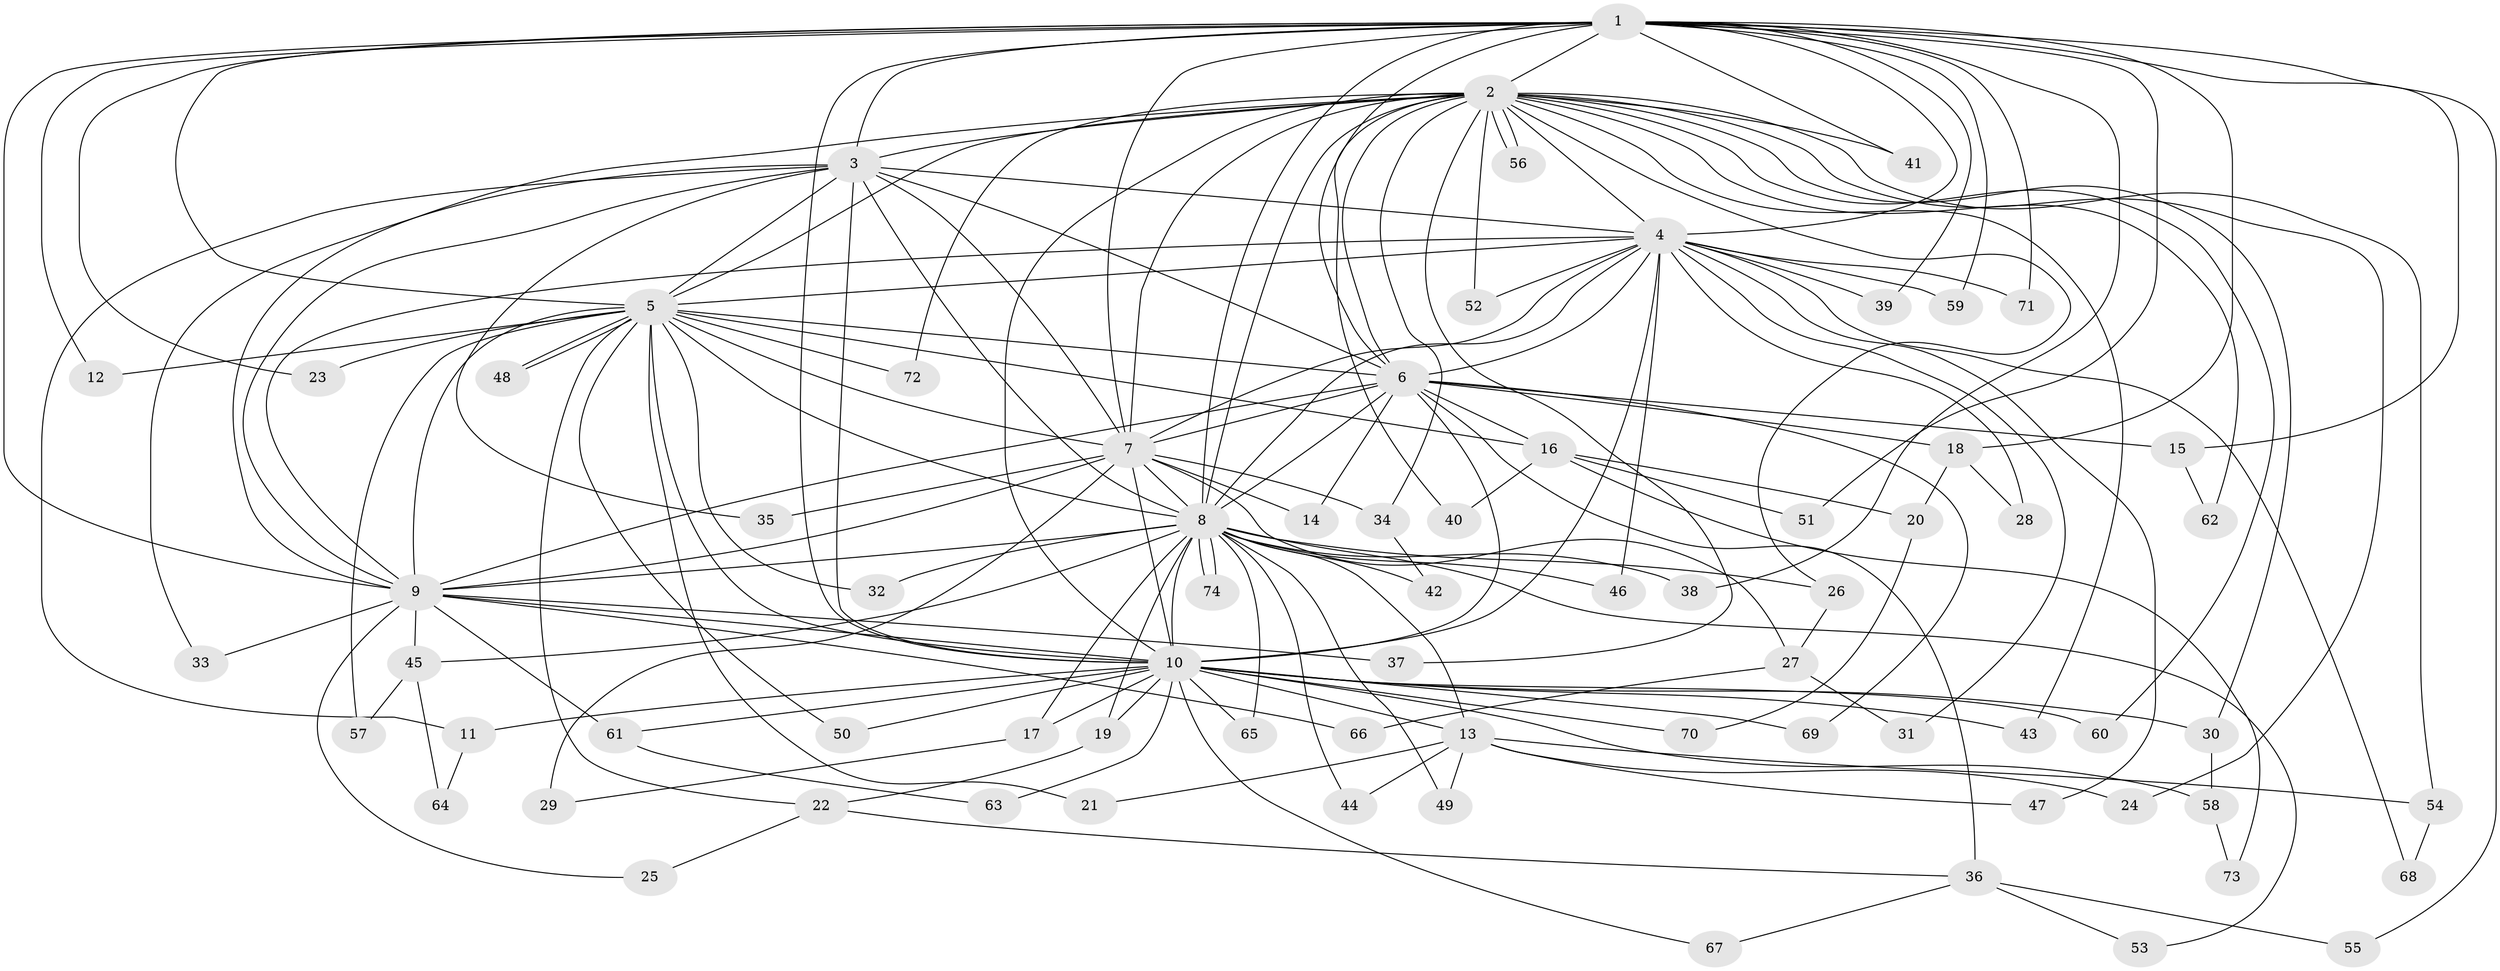 // Generated by graph-tools (version 1.1) at 2025/25/03/09/25 03:25:38]
// undirected, 74 vertices, 173 edges
graph export_dot {
graph [start="1"]
  node [color=gray90,style=filled];
  1;
  2;
  3;
  4;
  5;
  6;
  7;
  8;
  9;
  10;
  11;
  12;
  13;
  14;
  15;
  16;
  17;
  18;
  19;
  20;
  21;
  22;
  23;
  24;
  25;
  26;
  27;
  28;
  29;
  30;
  31;
  32;
  33;
  34;
  35;
  36;
  37;
  38;
  39;
  40;
  41;
  42;
  43;
  44;
  45;
  46;
  47;
  48;
  49;
  50;
  51;
  52;
  53;
  54;
  55;
  56;
  57;
  58;
  59;
  60;
  61;
  62;
  63;
  64;
  65;
  66;
  67;
  68;
  69;
  70;
  71;
  72;
  73;
  74;
  1 -- 2;
  1 -- 3;
  1 -- 4;
  1 -- 5;
  1 -- 6;
  1 -- 7;
  1 -- 8;
  1 -- 9;
  1 -- 10;
  1 -- 12;
  1 -- 15;
  1 -- 18;
  1 -- 23;
  1 -- 38;
  1 -- 39;
  1 -- 41;
  1 -- 51;
  1 -- 55;
  1 -- 59;
  1 -- 71;
  2 -- 3;
  2 -- 4;
  2 -- 5;
  2 -- 6;
  2 -- 7;
  2 -- 8;
  2 -- 9;
  2 -- 10;
  2 -- 24;
  2 -- 26;
  2 -- 30;
  2 -- 34;
  2 -- 37;
  2 -- 40;
  2 -- 41;
  2 -- 43;
  2 -- 52;
  2 -- 54;
  2 -- 56;
  2 -- 56;
  2 -- 60;
  2 -- 62;
  2 -- 72;
  3 -- 4;
  3 -- 5;
  3 -- 6;
  3 -- 7;
  3 -- 8;
  3 -- 9;
  3 -- 10;
  3 -- 11;
  3 -- 33;
  3 -- 35;
  4 -- 5;
  4 -- 6;
  4 -- 7;
  4 -- 8;
  4 -- 9;
  4 -- 10;
  4 -- 28;
  4 -- 31;
  4 -- 39;
  4 -- 46;
  4 -- 47;
  4 -- 52;
  4 -- 59;
  4 -- 68;
  4 -- 71;
  5 -- 6;
  5 -- 7;
  5 -- 8;
  5 -- 9;
  5 -- 10;
  5 -- 12;
  5 -- 16;
  5 -- 21;
  5 -- 22;
  5 -- 23;
  5 -- 32;
  5 -- 48;
  5 -- 48;
  5 -- 50;
  5 -- 57;
  5 -- 72;
  6 -- 7;
  6 -- 8;
  6 -- 9;
  6 -- 10;
  6 -- 14;
  6 -- 15;
  6 -- 16;
  6 -- 18;
  6 -- 36;
  6 -- 69;
  7 -- 8;
  7 -- 9;
  7 -- 10;
  7 -- 14;
  7 -- 27;
  7 -- 29;
  7 -- 34;
  7 -- 35;
  8 -- 9;
  8 -- 10;
  8 -- 13;
  8 -- 17;
  8 -- 19;
  8 -- 26;
  8 -- 32;
  8 -- 38;
  8 -- 42;
  8 -- 44;
  8 -- 45;
  8 -- 46;
  8 -- 49;
  8 -- 53;
  8 -- 65;
  8 -- 74;
  8 -- 74;
  9 -- 10;
  9 -- 25;
  9 -- 33;
  9 -- 37;
  9 -- 45;
  9 -- 61;
  9 -- 66;
  10 -- 11;
  10 -- 13;
  10 -- 17;
  10 -- 19;
  10 -- 30;
  10 -- 43;
  10 -- 50;
  10 -- 58;
  10 -- 60;
  10 -- 61;
  10 -- 63;
  10 -- 65;
  10 -- 67;
  10 -- 69;
  10 -- 70;
  11 -- 64;
  13 -- 21;
  13 -- 24;
  13 -- 44;
  13 -- 47;
  13 -- 49;
  13 -- 54;
  15 -- 62;
  16 -- 20;
  16 -- 40;
  16 -- 51;
  16 -- 73;
  17 -- 29;
  18 -- 20;
  18 -- 28;
  19 -- 22;
  20 -- 70;
  22 -- 25;
  22 -- 36;
  26 -- 27;
  27 -- 31;
  27 -- 66;
  30 -- 58;
  34 -- 42;
  36 -- 53;
  36 -- 55;
  36 -- 67;
  45 -- 57;
  45 -- 64;
  54 -- 68;
  58 -- 73;
  61 -- 63;
}
